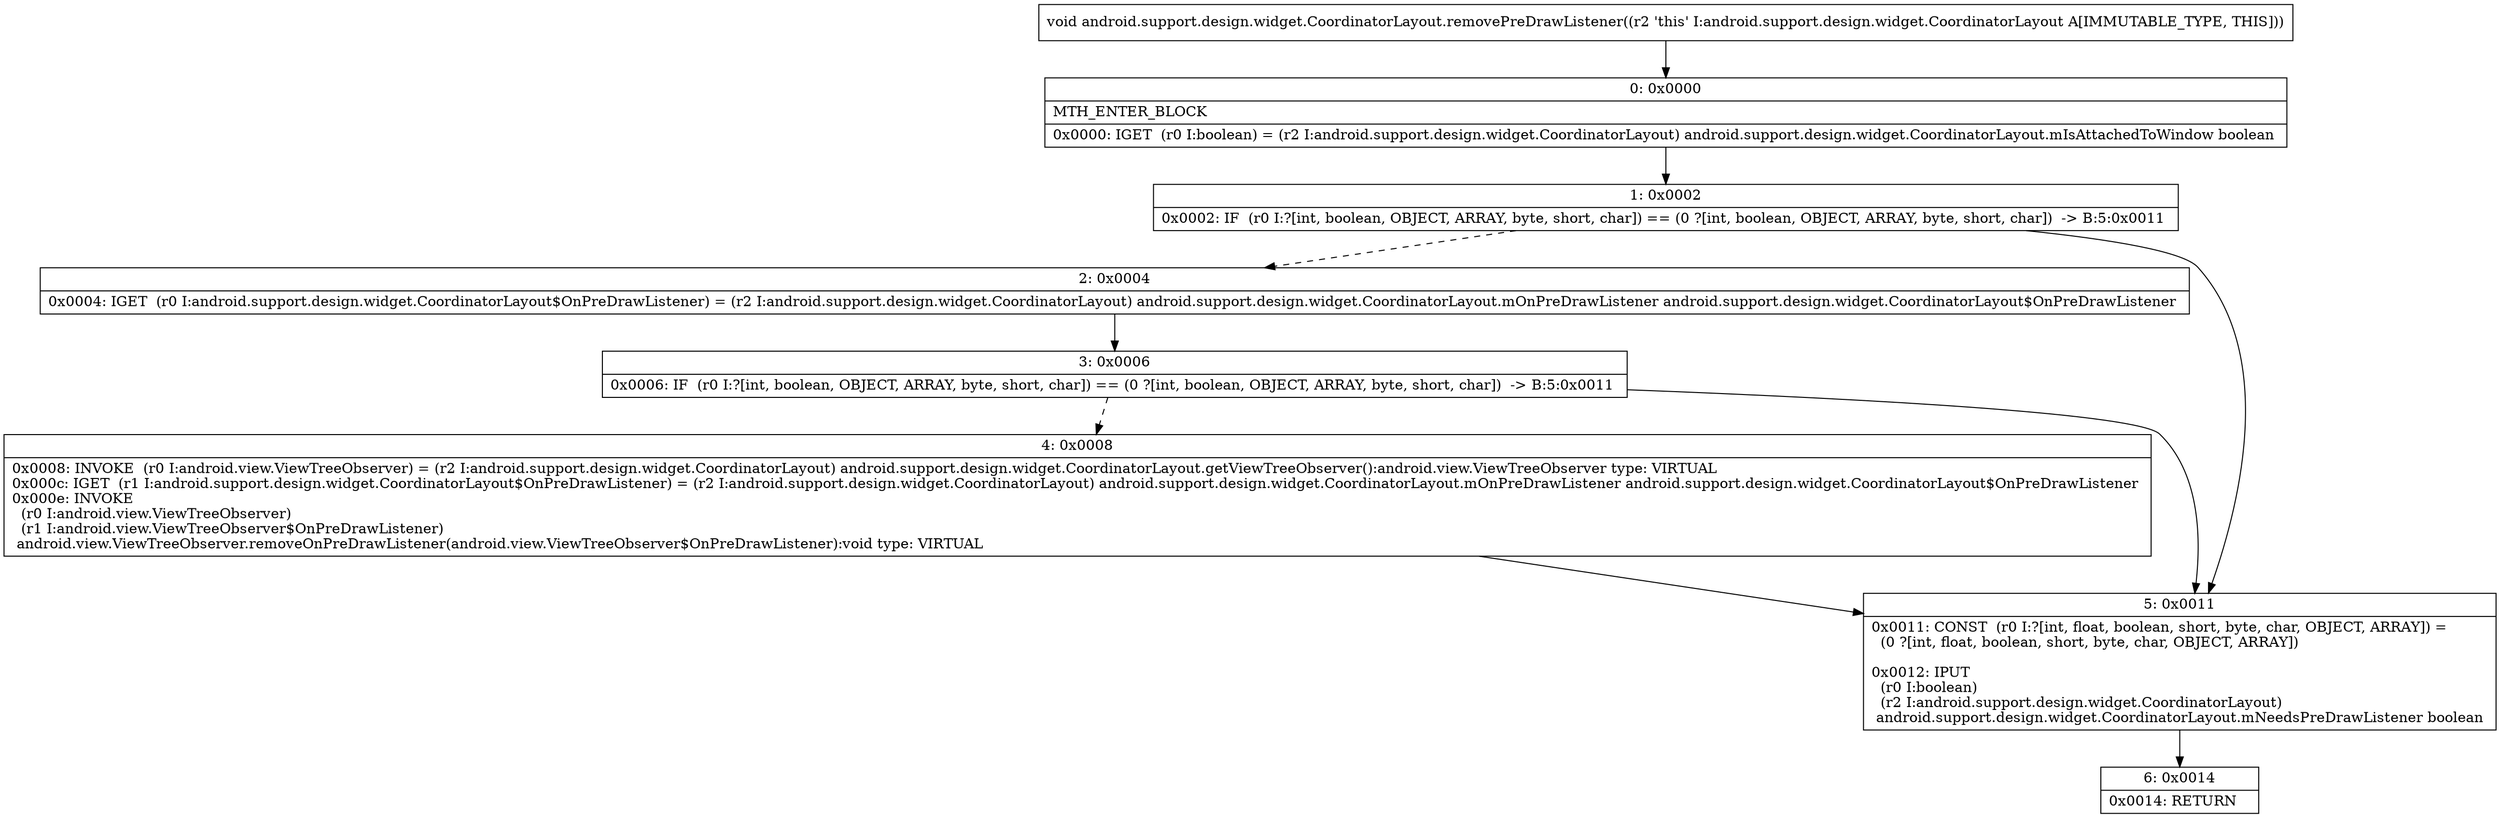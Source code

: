 digraph "CFG forandroid.support.design.widget.CoordinatorLayout.removePreDrawListener()V" {
Node_0 [shape=record,label="{0\:\ 0x0000|MTH_ENTER_BLOCK\l|0x0000: IGET  (r0 I:boolean) = (r2 I:android.support.design.widget.CoordinatorLayout) android.support.design.widget.CoordinatorLayout.mIsAttachedToWindow boolean \l}"];
Node_1 [shape=record,label="{1\:\ 0x0002|0x0002: IF  (r0 I:?[int, boolean, OBJECT, ARRAY, byte, short, char]) == (0 ?[int, boolean, OBJECT, ARRAY, byte, short, char])  \-\> B:5:0x0011 \l}"];
Node_2 [shape=record,label="{2\:\ 0x0004|0x0004: IGET  (r0 I:android.support.design.widget.CoordinatorLayout$OnPreDrawListener) = (r2 I:android.support.design.widget.CoordinatorLayout) android.support.design.widget.CoordinatorLayout.mOnPreDrawListener android.support.design.widget.CoordinatorLayout$OnPreDrawListener \l}"];
Node_3 [shape=record,label="{3\:\ 0x0006|0x0006: IF  (r0 I:?[int, boolean, OBJECT, ARRAY, byte, short, char]) == (0 ?[int, boolean, OBJECT, ARRAY, byte, short, char])  \-\> B:5:0x0011 \l}"];
Node_4 [shape=record,label="{4\:\ 0x0008|0x0008: INVOKE  (r0 I:android.view.ViewTreeObserver) = (r2 I:android.support.design.widget.CoordinatorLayout) android.support.design.widget.CoordinatorLayout.getViewTreeObserver():android.view.ViewTreeObserver type: VIRTUAL \l0x000c: IGET  (r1 I:android.support.design.widget.CoordinatorLayout$OnPreDrawListener) = (r2 I:android.support.design.widget.CoordinatorLayout) android.support.design.widget.CoordinatorLayout.mOnPreDrawListener android.support.design.widget.CoordinatorLayout$OnPreDrawListener \l0x000e: INVOKE  \l  (r0 I:android.view.ViewTreeObserver)\l  (r1 I:android.view.ViewTreeObserver$OnPreDrawListener)\l android.view.ViewTreeObserver.removeOnPreDrawListener(android.view.ViewTreeObserver$OnPreDrawListener):void type: VIRTUAL \l}"];
Node_5 [shape=record,label="{5\:\ 0x0011|0x0011: CONST  (r0 I:?[int, float, boolean, short, byte, char, OBJECT, ARRAY]) = \l  (0 ?[int, float, boolean, short, byte, char, OBJECT, ARRAY])\l \l0x0012: IPUT  \l  (r0 I:boolean)\l  (r2 I:android.support.design.widget.CoordinatorLayout)\l android.support.design.widget.CoordinatorLayout.mNeedsPreDrawListener boolean \l}"];
Node_6 [shape=record,label="{6\:\ 0x0014|0x0014: RETURN   \l}"];
MethodNode[shape=record,label="{void android.support.design.widget.CoordinatorLayout.removePreDrawListener((r2 'this' I:android.support.design.widget.CoordinatorLayout A[IMMUTABLE_TYPE, THIS])) }"];
MethodNode -> Node_0;
Node_0 -> Node_1;
Node_1 -> Node_2[style=dashed];
Node_1 -> Node_5;
Node_2 -> Node_3;
Node_3 -> Node_4[style=dashed];
Node_3 -> Node_5;
Node_4 -> Node_5;
Node_5 -> Node_6;
}

